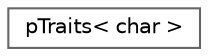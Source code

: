 digraph "Graphical Class Hierarchy"
{
 // LATEX_PDF_SIZE
  bgcolor="transparent";
  edge [fontname=Helvetica,fontsize=10,labelfontname=Helvetica,labelfontsize=10];
  node [fontname=Helvetica,fontsize=10,shape=box,height=0.2,width=0.4];
  rankdir="LR";
  Node0 [id="Node000000",label="pTraits\< char \>",height=0.2,width=0.4,color="grey40", fillcolor="white", style="filled",URL="$classFoam_1_1pTraits_3_01char_01_4.html",tooltip=" "];
}
